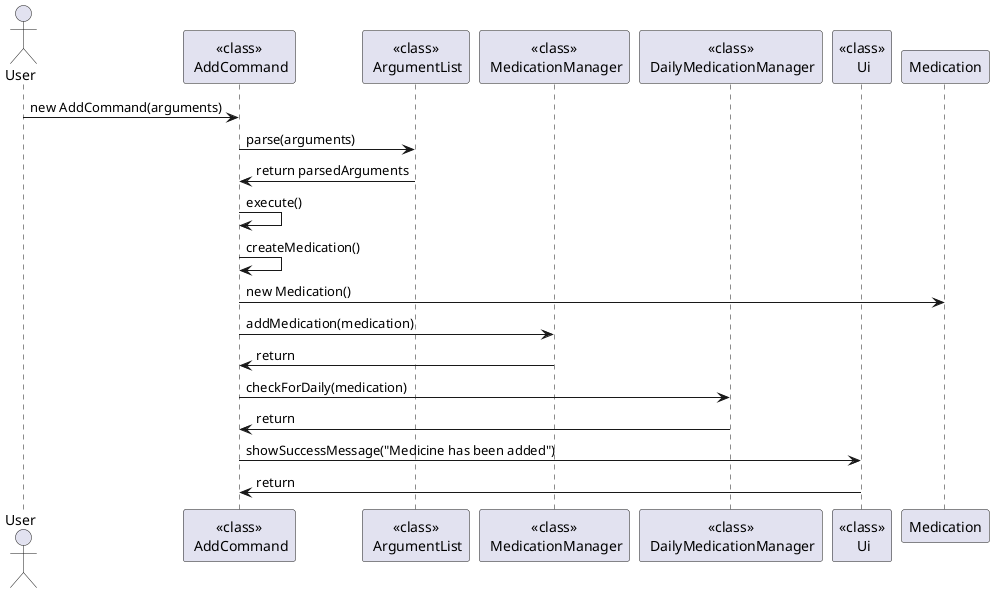 @startuml
actor User
participant "<<class>>\n AddCommand" as AddCommand
participant "<<class>>\n ArgumentList" as ArgumentList
participant "<<class>>\n MedicationManager" as MedicationManager
participant "<<class>>\n DailyMedicationManager" as DailyMedicationManager
participant "<<class>>\n Ui" as Ui

User -> AddCommand: new AddCommand(arguments)
AddCommand -> ArgumentList: parse(arguments)
ArgumentList -> AddCommand: return parsedArguments

AddCommand -> AddCommand: execute()
AddCommand -> AddCommand: createMedication()
AddCommand -> Medication: new Medication()

AddCommand -> MedicationManager: addMedication(medication)
MedicationManager -> AddCommand: return

AddCommand -> DailyMedicationManager: checkForDaily(medication)
DailyMedicationManager -> AddCommand: return

AddCommand -> Ui: showSuccessMessage("Medicine has been added")
Ui -> AddCommand: return
@enduml